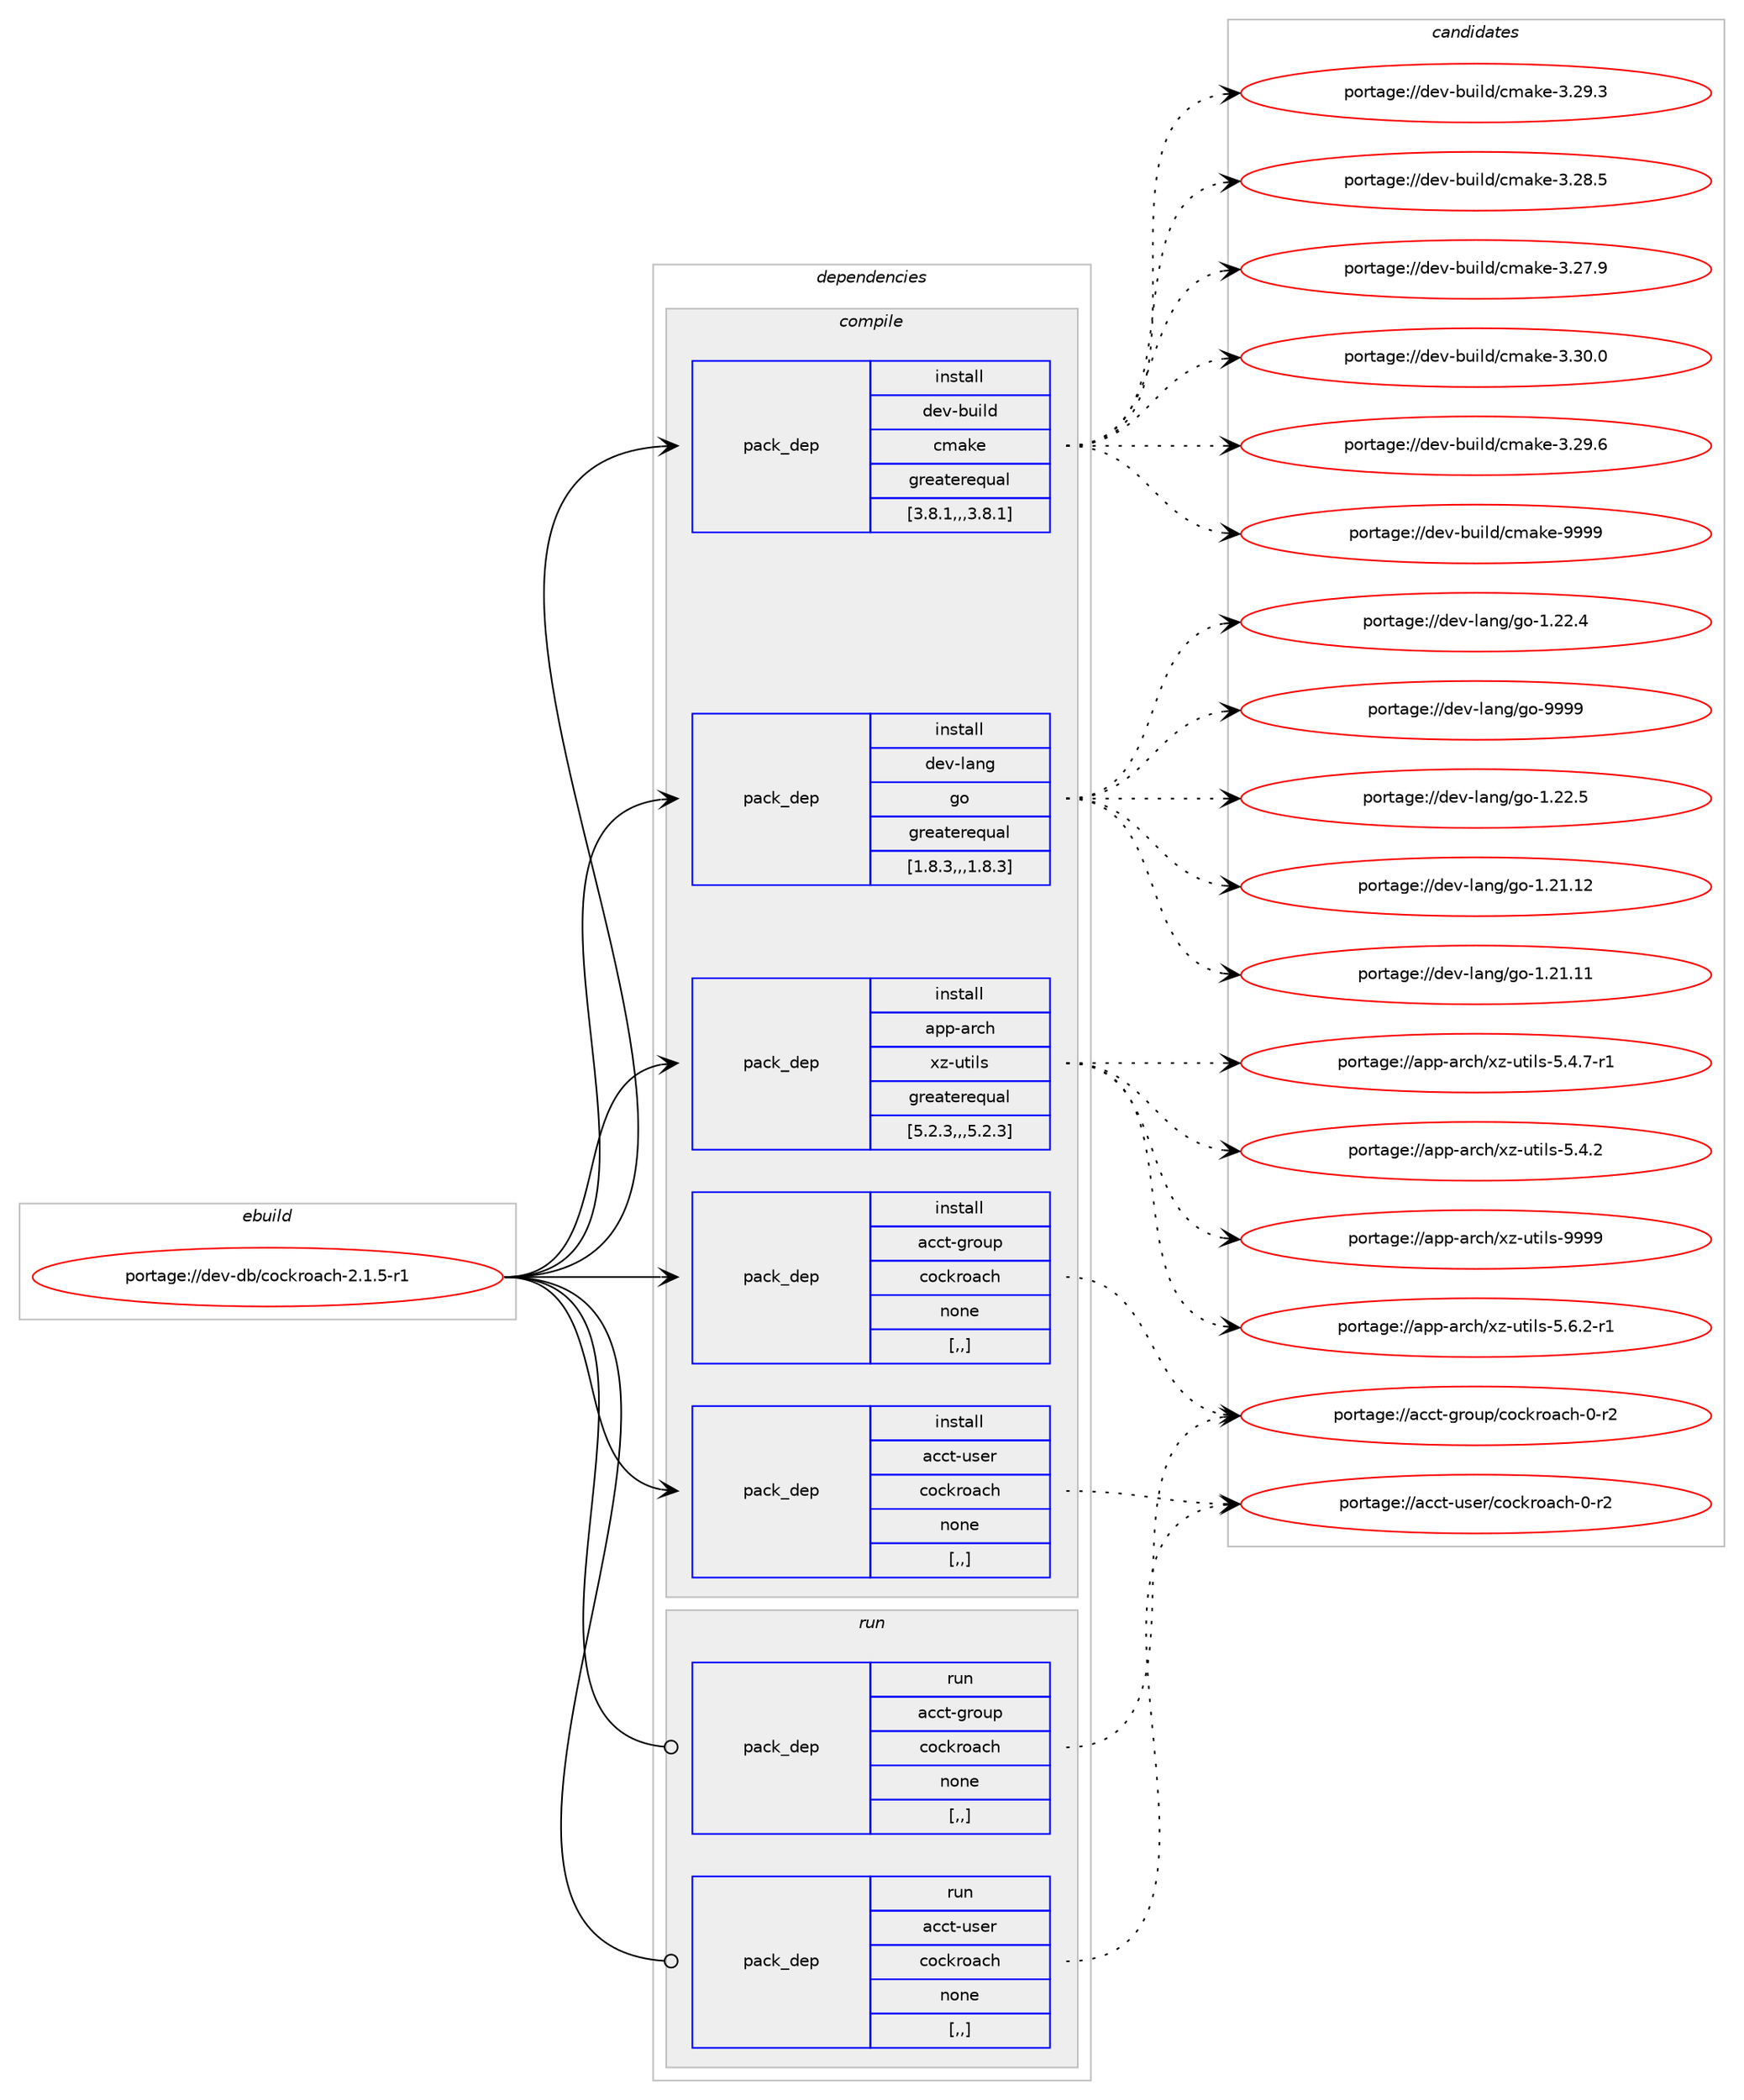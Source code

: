 digraph prolog {

# *************
# Graph options
# *************

newrank=true;
concentrate=true;
compound=true;
graph [rankdir=LR,fontname=Helvetica,fontsize=10,ranksep=1.5];#, ranksep=2.5, nodesep=0.2];
edge  [arrowhead=vee];
node  [fontname=Helvetica,fontsize=10];

# **********
# The ebuild
# **********

subgraph cluster_leftcol {
color=gray;
label=<<i>ebuild</i>>;
id [label="portage://dev-db/cockroach-2.1.5-r1", color=red, width=4, href="../dev-db/cockroach-2.1.5-r1.svg"];
}

# ****************
# The dependencies
# ****************

subgraph cluster_midcol {
color=gray;
label=<<i>dependencies</i>>;
subgraph cluster_compile {
fillcolor="#eeeeee";
style=filled;
label=<<i>compile</i>>;
subgraph pack47825 {
dependency65949 [label=<<TABLE BORDER="0" CELLBORDER="1" CELLSPACING="0" CELLPADDING="4" WIDTH="220"><TR><TD ROWSPAN="6" CELLPADDING="30">pack_dep</TD></TR><TR><TD WIDTH="110">install</TD></TR><TR><TD>acct-group</TD></TR><TR><TD>cockroach</TD></TR><TR><TD>none</TD></TR><TR><TD>[,,]</TD></TR></TABLE>>, shape=none, color=blue];
}
id:e -> dependency65949:w [weight=20,style="solid",arrowhead="vee"];
subgraph pack47826 {
dependency65950 [label=<<TABLE BORDER="0" CELLBORDER="1" CELLSPACING="0" CELLPADDING="4" WIDTH="220"><TR><TD ROWSPAN="6" CELLPADDING="30">pack_dep</TD></TR><TR><TD WIDTH="110">install</TD></TR><TR><TD>acct-user</TD></TR><TR><TD>cockroach</TD></TR><TR><TD>none</TD></TR><TR><TD>[,,]</TD></TR></TABLE>>, shape=none, color=blue];
}
id:e -> dependency65950:w [weight=20,style="solid",arrowhead="vee"];
subgraph pack47827 {
dependency65951 [label=<<TABLE BORDER="0" CELLBORDER="1" CELLSPACING="0" CELLPADDING="4" WIDTH="220"><TR><TD ROWSPAN="6" CELLPADDING="30">pack_dep</TD></TR><TR><TD WIDTH="110">install</TD></TR><TR><TD>app-arch</TD></TR><TR><TD>xz-utils</TD></TR><TR><TD>greaterequal</TD></TR><TR><TD>[5.2.3,,,5.2.3]</TD></TR></TABLE>>, shape=none, color=blue];
}
id:e -> dependency65951:w [weight=20,style="solid",arrowhead="vee"];
subgraph pack47828 {
dependency65952 [label=<<TABLE BORDER="0" CELLBORDER="1" CELLSPACING="0" CELLPADDING="4" WIDTH="220"><TR><TD ROWSPAN="6" CELLPADDING="30">pack_dep</TD></TR><TR><TD WIDTH="110">install</TD></TR><TR><TD>dev-build</TD></TR><TR><TD>cmake</TD></TR><TR><TD>greaterequal</TD></TR><TR><TD>[3.8.1,,,3.8.1]</TD></TR></TABLE>>, shape=none, color=blue];
}
id:e -> dependency65952:w [weight=20,style="solid",arrowhead="vee"];
subgraph pack47829 {
dependency65953 [label=<<TABLE BORDER="0" CELLBORDER="1" CELLSPACING="0" CELLPADDING="4" WIDTH="220"><TR><TD ROWSPAN="6" CELLPADDING="30">pack_dep</TD></TR><TR><TD WIDTH="110">install</TD></TR><TR><TD>dev-lang</TD></TR><TR><TD>go</TD></TR><TR><TD>greaterequal</TD></TR><TR><TD>[1.8.3,,,1.8.3]</TD></TR></TABLE>>, shape=none, color=blue];
}
id:e -> dependency65953:w [weight=20,style="solid",arrowhead="vee"];
}
subgraph cluster_compileandrun {
fillcolor="#eeeeee";
style=filled;
label=<<i>compile and run</i>>;
}
subgraph cluster_run {
fillcolor="#eeeeee";
style=filled;
label=<<i>run</i>>;
subgraph pack47830 {
dependency65954 [label=<<TABLE BORDER="0" CELLBORDER="1" CELLSPACING="0" CELLPADDING="4" WIDTH="220"><TR><TD ROWSPAN="6" CELLPADDING="30">pack_dep</TD></TR><TR><TD WIDTH="110">run</TD></TR><TR><TD>acct-group</TD></TR><TR><TD>cockroach</TD></TR><TR><TD>none</TD></TR><TR><TD>[,,]</TD></TR></TABLE>>, shape=none, color=blue];
}
id:e -> dependency65954:w [weight=20,style="solid",arrowhead="odot"];
subgraph pack47831 {
dependency65955 [label=<<TABLE BORDER="0" CELLBORDER="1" CELLSPACING="0" CELLPADDING="4" WIDTH="220"><TR><TD ROWSPAN="6" CELLPADDING="30">pack_dep</TD></TR><TR><TD WIDTH="110">run</TD></TR><TR><TD>acct-user</TD></TR><TR><TD>cockroach</TD></TR><TR><TD>none</TD></TR><TR><TD>[,,]</TD></TR></TABLE>>, shape=none, color=blue];
}
id:e -> dependency65955:w [weight=20,style="solid",arrowhead="odot"];
}
}

# **************
# The candidates
# **************

subgraph cluster_choices {
rank=same;
color=gray;
label=<<i>candidates</i>>;

subgraph choice47825 {
color=black;
nodesep=1;
choice97999911645103114111117112479911199107114111979910445484511450 [label="portage://acct-group/cockroach-0-r2", color=red, width=4,href="../acct-group/cockroach-0-r2.svg"];
dependency65949:e -> choice97999911645103114111117112479911199107114111979910445484511450:w [style=dotted,weight="100"];
}
subgraph choice47826 {
color=black;
nodesep=1;
choice97999911645117115101114479911199107114111979910445484511450 [label="portage://acct-user/cockroach-0-r2", color=red, width=4,href="../acct-user/cockroach-0-r2.svg"];
dependency65950:e -> choice97999911645117115101114479911199107114111979910445484511450:w [style=dotted,weight="100"];
}
subgraph choice47827 {
color=black;
nodesep=1;
choice9711211245971149910447120122451171161051081154557575757 [label="portage://app-arch/xz-utils-9999", color=red, width=4,href="../app-arch/xz-utils-9999.svg"];
choice9711211245971149910447120122451171161051081154553465446504511449 [label="portage://app-arch/xz-utils-5.6.2-r1", color=red, width=4,href="../app-arch/xz-utils-5.6.2-r1.svg"];
choice9711211245971149910447120122451171161051081154553465246554511449 [label="portage://app-arch/xz-utils-5.4.7-r1", color=red, width=4,href="../app-arch/xz-utils-5.4.7-r1.svg"];
choice971121124597114991044712012245117116105108115455346524650 [label="portage://app-arch/xz-utils-5.4.2", color=red, width=4,href="../app-arch/xz-utils-5.4.2.svg"];
dependency65951:e -> choice9711211245971149910447120122451171161051081154557575757:w [style=dotted,weight="100"];
dependency65951:e -> choice9711211245971149910447120122451171161051081154553465446504511449:w [style=dotted,weight="100"];
dependency65951:e -> choice9711211245971149910447120122451171161051081154553465246554511449:w [style=dotted,weight="100"];
dependency65951:e -> choice971121124597114991044712012245117116105108115455346524650:w [style=dotted,weight="100"];
}
subgraph choice47828 {
color=black;
nodesep=1;
choice10010111845981171051081004799109971071014557575757 [label="portage://dev-build/cmake-9999", color=red, width=4,href="../dev-build/cmake-9999.svg"];
choice100101118459811710510810047991099710710145514651484648 [label="portage://dev-build/cmake-3.30.0", color=red, width=4,href="../dev-build/cmake-3.30.0.svg"];
choice100101118459811710510810047991099710710145514650574654 [label="portage://dev-build/cmake-3.29.6", color=red, width=4,href="../dev-build/cmake-3.29.6.svg"];
choice100101118459811710510810047991099710710145514650574651 [label="portage://dev-build/cmake-3.29.3", color=red, width=4,href="../dev-build/cmake-3.29.3.svg"];
choice100101118459811710510810047991099710710145514650564653 [label="portage://dev-build/cmake-3.28.5", color=red, width=4,href="../dev-build/cmake-3.28.5.svg"];
choice100101118459811710510810047991099710710145514650554657 [label="portage://dev-build/cmake-3.27.9", color=red, width=4,href="../dev-build/cmake-3.27.9.svg"];
dependency65952:e -> choice10010111845981171051081004799109971071014557575757:w [style=dotted,weight="100"];
dependency65952:e -> choice100101118459811710510810047991099710710145514651484648:w [style=dotted,weight="100"];
dependency65952:e -> choice100101118459811710510810047991099710710145514650574654:w [style=dotted,weight="100"];
dependency65952:e -> choice100101118459811710510810047991099710710145514650574651:w [style=dotted,weight="100"];
dependency65952:e -> choice100101118459811710510810047991099710710145514650564653:w [style=dotted,weight="100"];
dependency65952:e -> choice100101118459811710510810047991099710710145514650554657:w [style=dotted,weight="100"];
}
subgraph choice47829 {
color=black;
nodesep=1;
choice1001011184510897110103471031114557575757 [label="portage://dev-lang/go-9999", color=red, width=4,href="../dev-lang/go-9999.svg"];
choice10010111845108971101034710311145494650504653 [label="portage://dev-lang/go-1.22.5", color=red, width=4,href="../dev-lang/go-1.22.5.svg"];
choice10010111845108971101034710311145494650504652 [label="portage://dev-lang/go-1.22.4", color=red, width=4,href="../dev-lang/go-1.22.4.svg"];
choice1001011184510897110103471031114549465049464950 [label="portage://dev-lang/go-1.21.12", color=red, width=4,href="../dev-lang/go-1.21.12.svg"];
choice1001011184510897110103471031114549465049464949 [label="portage://dev-lang/go-1.21.11", color=red, width=4,href="../dev-lang/go-1.21.11.svg"];
dependency65953:e -> choice1001011184510897110103471031114557575757:w [style=dotted,weight="100"];
dependency65953:e -> choice10010111845108971101034710311145494650504653:w [style=dotted,weight="100"];
dependency65953:e -> choice10010111845108971101034710311145494650504652:w [style=dotted,weight="100"];
dependency65953:e -> choice1001011184510897110103471031114549465049464950:w [style=dotted,weight="100"];
dependency65953:e -> choice1001011184510897110103471031114549465049464949:w [style=dotted,weight="100"];
}
subgraph choice47830 {
color=black;
nodesep=1;
choice97999911645103114111117112479911199107114111979910445484511450 [label="portage://acct-group/cockroach-0-r2", color=red, width=4,href="../acct-group/cockroach-0-r2.svg"];
dependency65954:e -> choice97999911645103114111117112479911199107114111979910445484511450:w [style=dotted,weight="100"];
}
subgraph choice47831 {
color=black;
nodesep=1;
choice97999911645117115101114479911199107114111979910445484511450 [label="portage://acct-user/cockroach-0-r2", color=red, width=4,href="../acct-user/cockroach-0-r2.svg"];
dependency65955:e -> choice97999911645117115101114479911199107114111979910445484511450:w [style=dotted,weight="100"];
}
}

}

